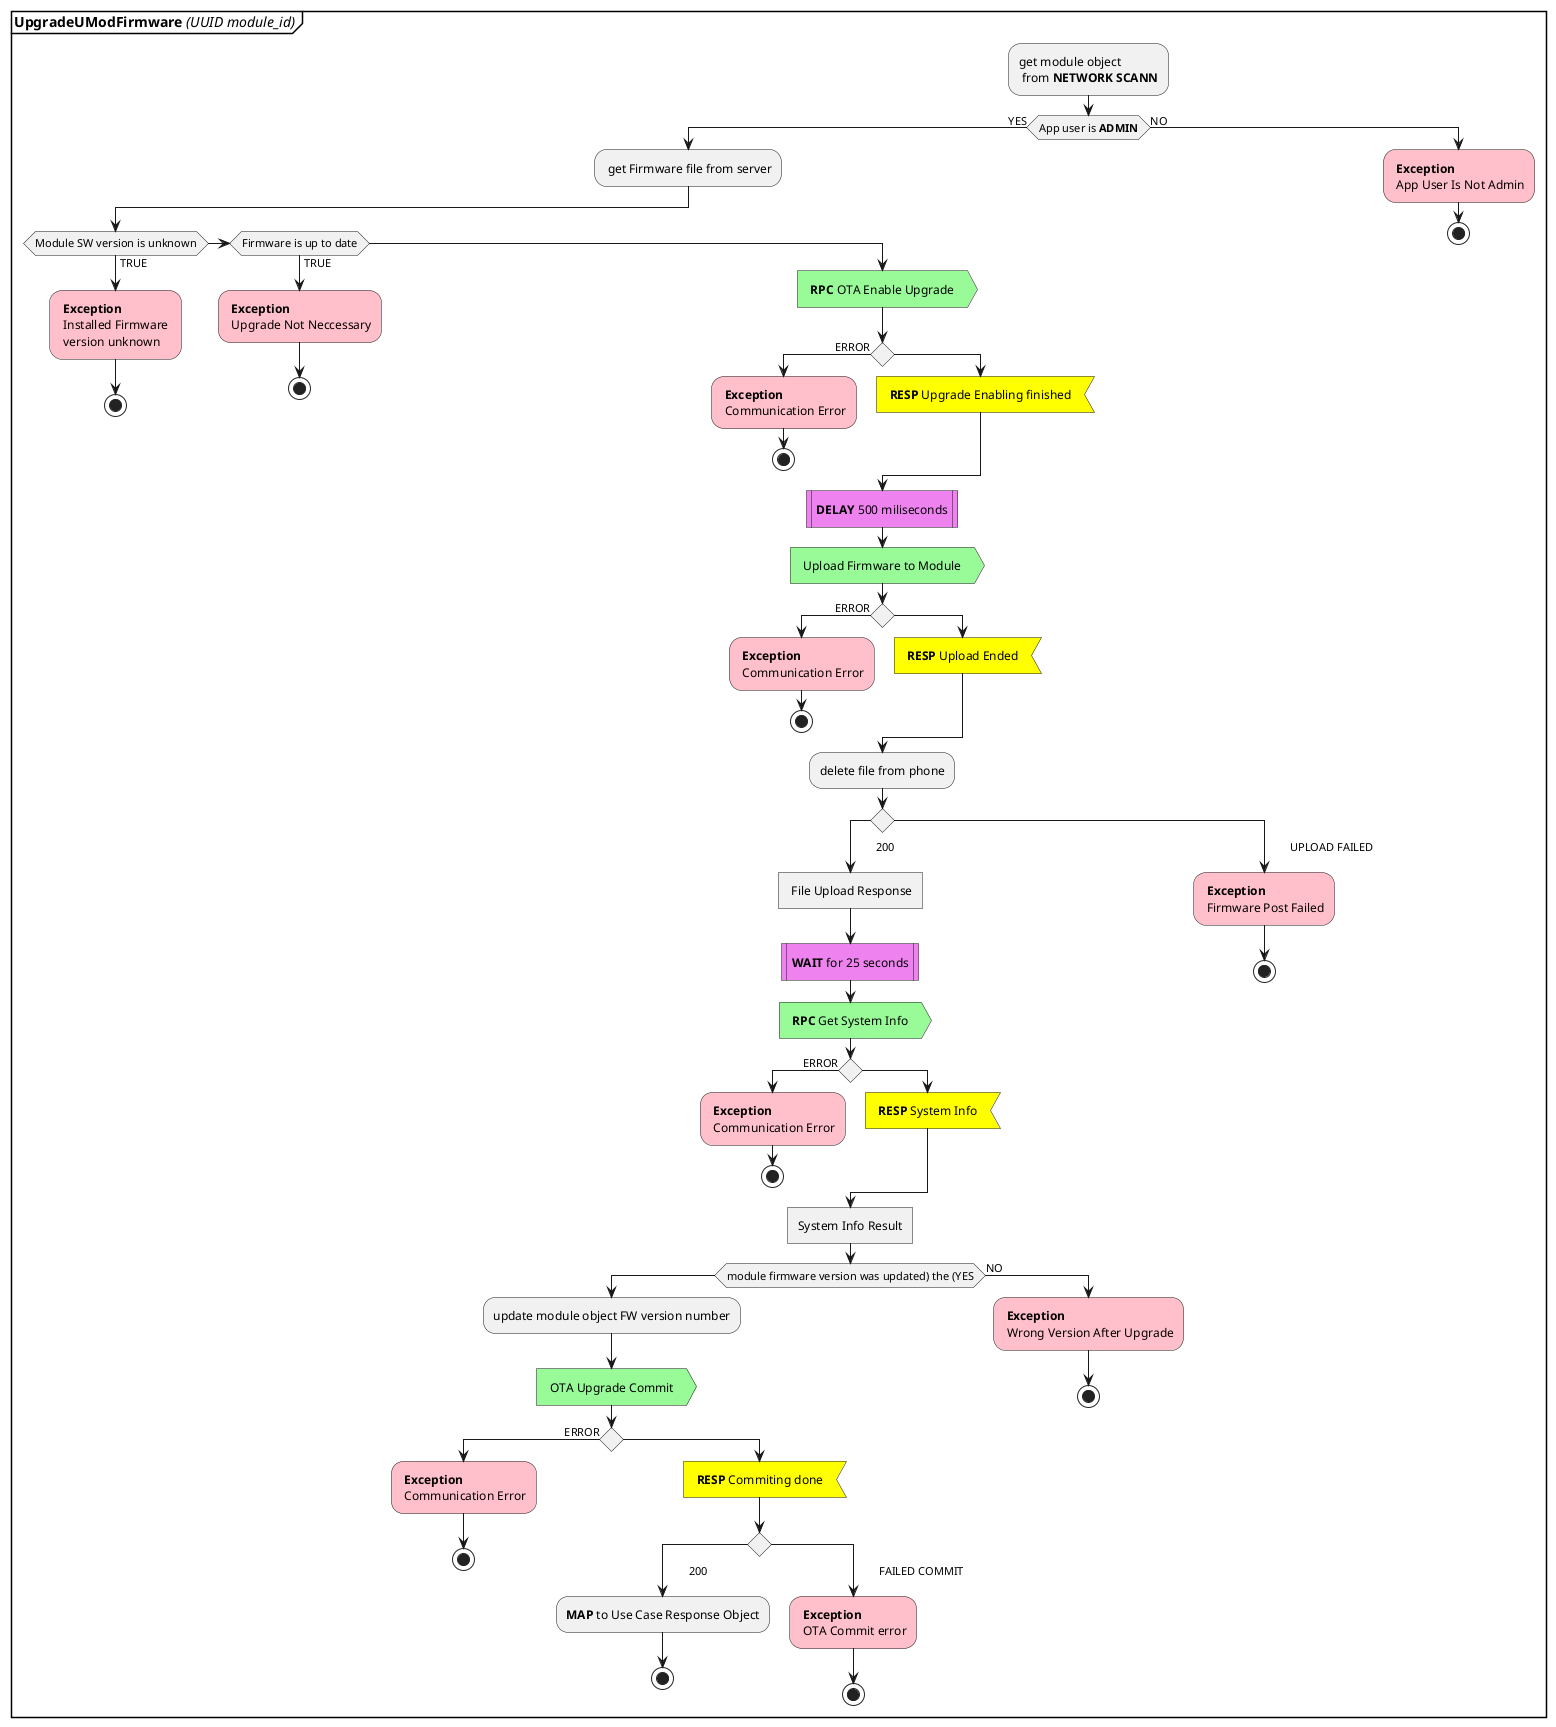 @startuml AD_UpgradeUModFirmware
partition  <b>UpgradeUModFirmware</b> <i>(UUID module_id)</i> {
    :get module object \n from <b>NETWORK SCANN</b>;
    if(App user is <b>ADMIN</b>) then (YES)
        : get Firmware file from server;
        if(Module SW version is unknown) then (TRUE)
            #pink : <b>Exception</b> \n Installed Firmware \n version unknown;
            stop
        elseif(Firmware is up to date) then (TRUE)
            #pink : <b>Exception</b> \n Upgrade Not Neccessary;
            stop
        else 
            #palegreen: <b>RPC</b> OTA Enable Upgrade >
            if() then (ERROR)
                #pink : <b>Exception</b> \n Communication Error;
                stop
            else
                #yellow: <b>RESP</b> Upgrade Enabling finished <
            endif
            #Violet:<b>DELAY</b> 500 miliseconds; <<procedure>>
            #palegreen: Upload Firmware to Module >
            if() then (ERROR)
                #pink : <b>Exception</b> \n Communication Error;
                stop
            else
                #yellow: <b>RESP</b> Upload Ended <
            endif
            :delete file from phone;
            switch()
                case(\t 200)
                    : File Upload Response]
                    #Violet:<b>WAIT</b> for 25 seconds; <<procedure>>
                    #palegreen: <b>RPC</b> Get System Info >
                    if() then (ERROR)
                        #pink : <b>Exception</b> \n Communication Error;
                        stop
                    else
                        #yellow: <b>RESP</b> System Info <
                    endif
                    :System Info Result]
                    if(module firmware version was updated) the (YES)
                        :update module object FW version number;
                        #palegreen: OTA Upgrade Commit >
                        if() then (ERROR)
                            #pink : <b>Exception</b> \n Communication Error;
                            stop
                        else
                            #yellow: <b>RESP</b> Commiting done <
                            switch()
                                case(\t 200)
                                    :<b>MAP</b> to Use Case Response Object;
                                    stop
                                case(\t FAILED COMMIT)
                                    #pink : <b>Exception</b> \n OTA Commit error;
                                    stop
                            endswitch
                        endif
                    else (NO)
                        #pink : <b>Exception</b> \n Wrong Version After Upgrade;
                        stop
                    endif
                case(\t UPLOAD FAILED)
                    #pink : <b>Exception</b> \n Firmware Post Failed;
                    stop
            endswitch
            

        endif
    else (NO)
        #pink : <b>Exception</b> \n App User Is Not Admin;
        stop
    endif

}
@enduml